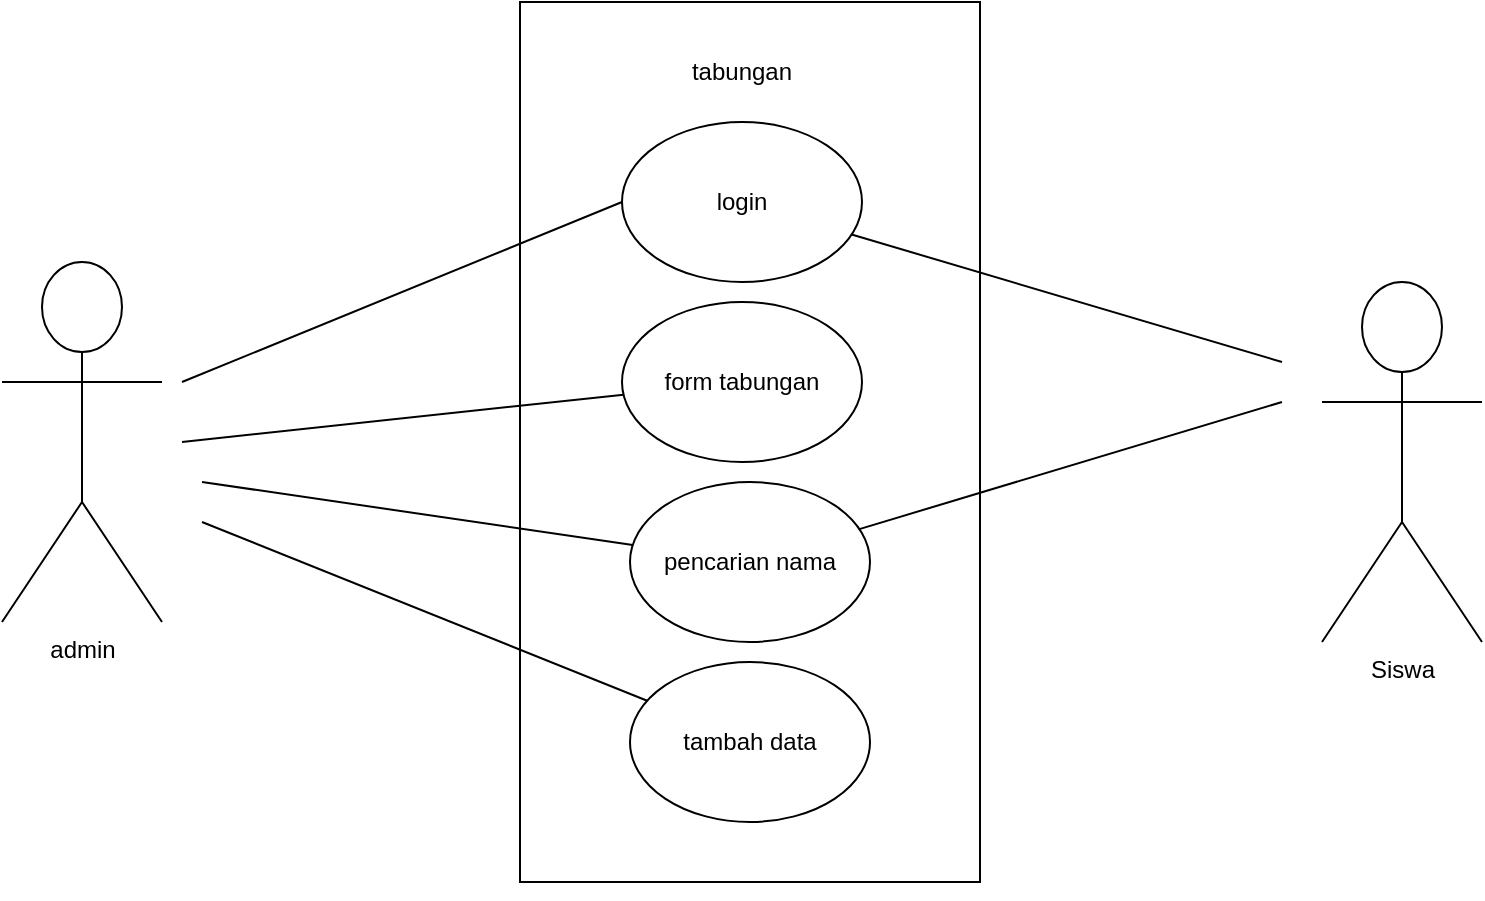 <mxfile version="24.7.7">
  <diagram name="Halaman-1" id="7UvVyIgD088SBnQl0Awn">
    <mxGraphModel dx="1066" dy="613" grid="1" gridSize="10" guides="1" tooltips="1" connect="1" arrows="1" fold="1" page="1" pageScale="1" pageWidth="827" pageHeight="1169" math="0" shadow="0">
      <root>
        <mxCell id="0" />
        <mxCell id="1" parent="0" />
        <mxCell id="NIUo2YLflTtgTmz2Ka_B-4" value="" style="rounded=0;whiteSpace=wrap;html=1;" vertex="1" parent="1">
          <mxGeometry x="299" y="120" width="230" height="440" as="geometry" />
        </mxCell>
        <mxCell id="NIUo2YLflTtgTmz2Ka_B-6" value="tabungan" style="text;html=1;align=center;verticalAlign=middle;whiteSpace=wrap;rounded=0;" vertex="1" parent="1">
          <mxGeometry x="380" y="140" width="60" height="30" as="geometry" />
        </mxCell>
        <mxCell id="NIUo2YLflTtgTmz2Ka_B-7" style="edgeStyle=orthogonalEdgeStyle;rounded=0;orthogonalLoop=1;jettySize=auto;html=1;exitX=0.5;exitY=1;exitDx=0;exitDy=0;" edge="1" parent="1" source="NIUo2YLflTtgTmz2Ka_B-4" target="NIUo2YLflTtgTmz2Ka_B-4">
          <mxGeometry relative="1" as="geometry" />
        </mxCell>
        <mxCell id="NIUo2YLflTtgTmz2Ka_B-8" value="login" style="ellipse;whiteSpace=wrap;html=1;" vertex="1" parent="1">
          <mxGeometry x="350" y="180" width="120" height="80" as="geometry" />
        </mxCell>
        <mxCell id="NIUo2YLflTtgTmz2Ka_B-10" value="form tabungan" style="ellipse;whiteSpace=wrap;html=1;" vertex="1" parent="1">
          <mxGeometry x="350" y="270" width="120" height="80" as="geometry" />
        </mxCell>
        <mxCell id="NIUo2YLflTtgTmz2Ka_B-14" value="pencarian nama" style="ellipse;whiteSpace=wrap;html=1;" vertex="1" parent="1">
          <mxGeometry x="354" y="360" width="120" height="80" as="geometry" />
        </mxCell>
        <mxCell id="NIUo2YLflTtgTmz2Ka_B-16" value="tambah data" style="ellipse;whiteSpace=wrap;html=1;" vertex="1" parent="1">
          <mxGeometry x="354" y="450" width="120" height="80" as="geometry" />
        </mxCell>
        <mxCell id="NIUo2YLflTtgTmz2Ka_B-17" value="Siswa" style="shape=umlActor;verticalLabelPosition=bottom;verticalAlign=top;html=1;outlineConnect=0;" vertex="1" parent="1">
          <mxGeometry x="700" y="260" width="80" height="180" as="geometry" />
        </mxCell>
        <mxCell id="NIUo2YLflTtgTmz2Ka_B-19" value="admin&lt;div&gt;&lt;br&gt;&lt;/div&gt;" style="shape=umlActor;verticalLabelPosition=bottom;verticalAlign=top;html=1;outlineConnect=0;" vertex="1" parent="1">
          <mxGeometry x="40" y="250" width="80" height="180" as="geometry" />
        </mxCell>
        <mxCell id="NIUo2YLflTtgTmz2Ka_B-39" value="" style="endArrow=none;html=1;rounded=0;entryX=0;entryY=0.5;entryDx=0;entryDy=0;" edge="1" parent="1" target="NIUo2YLflTtgTmz2Ka_B-8">
          <mxGeometry width="50" height="50" relative="1" as="geometry">
            <mxPoint x="130" y="310" as="sourcePoint" />
            <mxPoint x="150" y="540" as="targetPoint" />
          </mxGeometry>
        </mxCell>
        <mxCell id="NIUo2YLflTtgTmz2Ka_B-40" value="" style="endArrow=none;html=1;rounded=0;" edge="1" parent="1" source="NIUo2YLflTtgTmz2Ka_B-14">
          <mxGeometry width="50" height="50" relative="1" as="geometry">
            <mxPoint x="630" y="370" as="sourcePoint" />
            <mxPoint x="680" y="320" as="targetPoint" />
          </mxGeometry>
        </mxCell>
        <mxCell id="NIUo2YLflTtgTmz2Ka_B-41" value="" style="endArrow=none;html=1;rounded=0;" edge="1" parent="1" target="NIUo2YLflTtgTmz2Ka_B-10">
          <mxGeometry width="50" height="50" relative="1" as="geometry">
            <mxPoint x="130" y="340" as="sourcePoint" />
            <mxPoint x="200" y="320" as="targetPoint" />
          </mxGeometry>
        </mxCell>
        <mxCell id="NIUo2YLflTtgTmz2Ka_B-42" value="" style="endArrow=none;html=1;rounded=0;" edge="1" parent="1" target="NIUo2YLflTtgTmz2Ka_B-14">
          <mxGeometry width="50" height="50" relative="1" as="geometry">
            <mxPoint x="140" y="360" as="sourcePoint" />
            <mxPoint x="220" y="350" as="targetPoint" />
          </mxGeometry>
        </mxCell>
        <mxCell id="NIUo2YLflTtgTmz2Ka_B-43" value="" style="endArrow=none;html=1;rounded=0;" edge="1" parent="1" target="NIUo2YLflTtgTmz2Ka_B-16">
          <mxGeometry width="50" height="50" relative="1" as="geometry">
            <mxPoint x="140" y="380" as="sourcePoint" />
            <mxPoint x="240" y="420" as="targetPoint" />
          </mxGeometry>
        </mxCell>
        <mxCell id="NIUo2YLflTtgTmz2Ka_B-46" value="" style="endArrow=none;html=1;rounded=0;" edge="1" parent="1" source="NIUo2YLflTtgTmz2Ka_B-8">
          <mxGeometry width="50" height="50" relative="1" as="geometry">
            <mxPoint x="640" y="190" as="sourcePoint" />
            <mxPoint x="680" y="300" as="targetPoint" />
          </mxGeometry>
        </mxCell>
      </root>
    </mxGraphModel>
  </diagram>
</mxfile>
